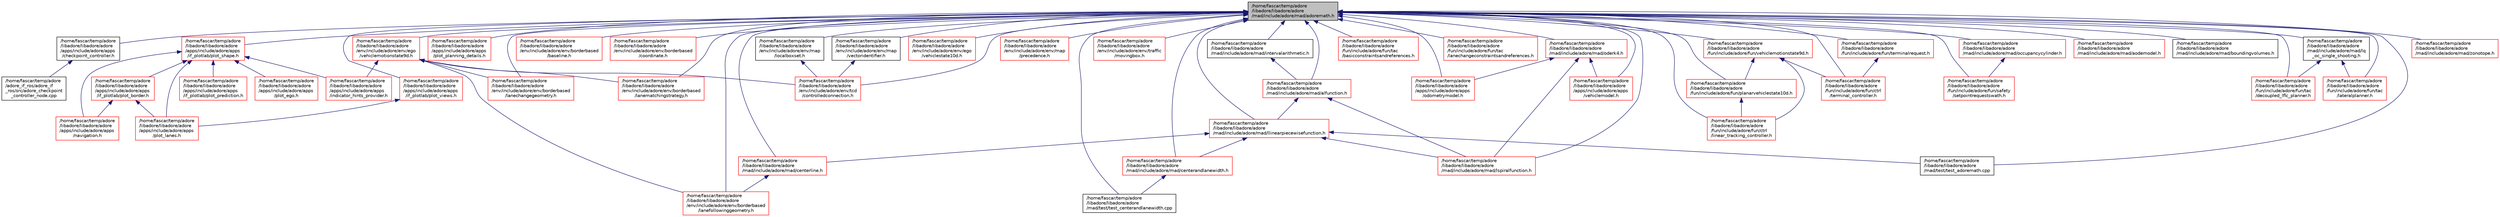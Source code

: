 digraph "/home/fascar/temp/adore/libadore/libadore/adore/mad/include/adore/mad/adoremath.h"
{
 // LATEX_PDF_SIZE
  edge [fontname="Helvetica",fontsize="10",labelfontname="Helvetica",labelfontsize="10"];
  node [fontname="Helvetica",fontsize="10",shape=record];
  Node1 [label="/home/fascar/temp/adore\l/libadore/libadore/adore\l/mad/include/adore/mad/adoremath.h",height=0.2,width=0.4,color="black", fillcolor="grey75", style="filled", fontcolor="black",tooltip=" "];
  Node1 -> Node2 [dir="back",color="midnightblue",fontsize="10",style="solid",fontname="Helvetica"];
  Node2 [label="/home/fascar/temp/adore\l/libadore/libadore/adore\l/apps/include/adore/apps\l/checkpoint_controller.h",height=0.2,width=0.4,color="black", fillcolor="white", style="filled",URL="$checkpoint__controller_8h.html",tooltip=" "];
  Node2 -> Node3 [dir="back",color="midnightblue",fontsize="10",style="solid",fontname="Helvetica"];
  Node3 [label="/home/fascar/temp/adore\l/adore_if_ros/adore_if\l_ros/src/adore_checkpoint\l_controller_node.cpp",height=0.2,width=0.4,color="black", fillcolor="white", style="filled",URL="$adore__checkpoint__controller__node_8cpp.html",tooltip=" "];
  Node1 -> Node4 [dir="back",color="midnightblue",fontsize="10",style="solid",fontname="Helvetica"];
  Node4 [label="/home/fascar/temp/adore\l/libadore/libadore/adore\l/apps/include/adore/apps\l/if_plotlab/plot_shape.h",height=0.2,width=0.4,color="red", fillcolor="white", style="filled",URL="$plot__shape_8h.html",tooltip=" "];
  Node4 -> Node5 [dir="back",color="midnightblue",fontsize="10",style="solid",fontname="Helvetica"];
  Node5 [label="/home/fascar/temp/adore\l/libadore/libadore/adore\l/apps/include/adore/apps\l/if_plotlab/plot_border.h",height=0.2,width=0.4,color="red", fillcolor="white", style="filled",URL="$plot__border_8h.html",tooltip=" "];
  Node5 -> Node8 [dir="back",color="midnightblue",fontsize="10",style="solid",fontname="Helvetica"];
  Node8 [label="/home/fascar/temp/adore\l/libadore/libadore/adore\l/apps/include/adore/apps\l/navigation.h",height=0.2,width=0.4,color="red", fillcolor="white", style="filled",URL="$navigation_8h.html",tooltip=" "];
  Node5 -> Node12 [dir="back",color="midnightblue",fontsize="10",style="solid",fontname="Helvetica"];
  Node12 [label="/home/fascar/temp/adore\l/libadore/libadore/adore\l/apps/include/adore/apps\l/plot_lanes.h",height=0.2,width=0.4,color="red", fillcolor="white", style="filled",URL="$plot__lanes_8h.html",tooltip=" "];
  Node4 -> Node16 [dir="back",color="midnightblue",fontsize="10",style="solid",fontname="Helvetica"];
  Node16 [label="/home/fascar/temp/adore\l/libadore/libadore/adore\l/apps/include/adore/apps\l/if_plotlab/plot_prediction.h",height=0.2,width=0.4,color="red", fillcolor="white", style="filled",URL="$plot__prediction_8h.html",tooltip=" "];
  Node4 -> Node25 [dir="back",color="midnightblue",fontsize="10",style="solid",fontname="Helvetica"];
  Node25 [label="/home/fascar/temp/adore\l/libadore/libadore/adore\l/apps/include/adore/apps\l/indicator_hints_provider.h",height=0.2,width=0.4,color="red", fillcolor="white", style="filled",URL="$indicator__hints__provider_8h.html",tooltip=" "];
  Node4 -> Node8 [dir="back",color="midnightblue",fontsize="10",style="solid",fontname="Helvetica"];
  Node4 -> Node27 [dir="back",color="midnightblue",fontsize="10",style="solid",fontname="Helvetica"];
  Node27 [label="/home/fascar/temp/adore\l/libadore/libadore/adore\l/apps/include/adore/apps\l/plot_ego.h",height=0.2,width=0.4,color="red", fillcolor="white", style="filled",URL="$plot__ego_8h.html",tooltip=" "];
  Node4 -> Node12 [dir="back",color="midnightblue",fontsize="10",style="solid",fontname="Helvetica"];
  Node1 -> Node37 [dir="back",color="midnightblue",fontsize="10",style="solid",fontname="Helvetica"];
  Node37 [label="/home/fascar/temp/adore\l/libadore/libadore/adore\l/apps/include/adore/apps\l/if_plotlab/plot_views.h",height=0.2,width=0.4,color="red", fillcolor="white", style="filled",URL="$if__plotlab_2plot__views_8h.html",tooltip=" "];
  Node37 -> Node12 [dir="back",color="midnightblue",fontsize="10",style="solid",fontname="Helvetica"];
  Node1 -> Node40 [dir="back",color="midnightblue",fontsize="10",style="solid",fontname="Helvetica"];
  Node40 [label="/home/fascar/temp/adore\l/libadore/libadore/adore\l/apps/include/adore/apps\l/odometrymodel.h",height=0.2,width=0.4,color="red", fillcolor="white", style="filled",URL="$odometrymodel_8h.html",tooltip=" "];
  Node1 -> Node42 [dir="back",color="midnightblue",fontsize="10",style="solid",fontname="Helvetica"];
  Node42 [label="/home/fascar/temp/adore\l/libadore/libadore/adore\l/apps/include/adore/apps\l/plot_planning_details.h",height=0.2,width=0.4,color="red", fillcolor="white", style="filled",URL="$plot__planning__details_8h.html",tooltip=" "];
  Node1 -> Node44 [dir="back",color="midnightblue",fontsize="10",style="solid",fontname="Helvetica"];
  Node44 [label="/home/fascar/temp/adore\l/libadore/libadore/adore\l/apps/include/adore/apps\l/vehiclemodel.h",height=0.2,width=0.4,color="red", fillcolor="white", style="filled",URL="$vehiclemodel_8h.html",tooltip=" "];
  Node1 -> Node46 [dir="back",color="midnightblue",fontsize="10",style="solid",fontname="Helvetica"];
  Node46 [label="/home/fascar/temp/adore\l/libadore/libadore/adore\l/env/include/adore/env/borderbased\l/baseline.h",height=0.2,width=0.4,color="red", fillcolor="white", style="filled",URL="$baseline_8h.html",tooltip=" "];
  Node1 -> Node52 [dir="back",color="midnightblue",fontsize="10",style="solid",fontname="Helvetica"];
  Node52 [label="/home/fascar/temp/adore\l/libadore/libadore/adore\l/env/include/adore/env/borderbased\l/coordinate.h",height=0.2,width=0.4,color="red", fillcolor="white", style="filled",URL="$libadore_2libadore_2adore_2env_2include_2adore_2env_2borderbased_2coordinate_8h.html",tooltip=" "];
  Node1 -> Node147 [dir="back",color="midnightblue",fontsize="10",style="solid",fontname="Helvetica"];
  Node147 [label="/home/fascar/temp/adore\l/libadore/libadore/adore\l/env/include/adore/env/borderbased\l/lanechangegeometry.h",height=0.2,width=0.4,color="red", fillcolor="white", style="filled",URL="$lanechangegeometry_8h.html",tooltip=" "];
  Node1 -> Node137 [dir="back",color="midnightblue",fontsize="10",style="solid",fontname="Helvetica"];
  Node137 [label="/home/fascar/temp/adore\l/libadore/libadore/adore\l/env/include/adore/env/borderbased\l/lanefollowinggeometry.h",height=0.2,width=0.4,color="red", fillcolor="white", style="filled",URL="$lanefollowinggeometry_8h.html",tooltip=" "];
  Node1 -> Node140 [dir="back",color="midnightblue",fontsize="10",style="solid",fontname="Helvetica"];
  Node140 [label="/home/fascar/temp/adore\l/libadore/libadore/adore\l/env/include/adore/env/borderbased\l/lanematchingstrategy.h",height=0.2,width=0.4,color="red", fillcolor="white", style="filled",URL="$lanematchingstrategy_8h.html",tooltip=" "];
  Node1 -> Node180 [dir="back",color="midnightblue",fontsize="10",style="solid",fontname="Helvetica"];
  Node180 [label="/home/fascar/temp/adore\l/libadore/libadore/adore\l/env/include/adore/env/ego\l/vehiclemotionstate9d.h",height=0.2,width=0.4,color="red", fillcolor="white", style="filled",URL="$env_2include_2adore_2env_2ego_2vehiclemotionstate9d_8h.html",tooltip=" "];
  Node180 -> Node25 [dir="back",color="midnightblue",fontsize="10",style="solid",fontname="Helvetica"];
  Node180 -> Node147 [dir="back",color="midnightblue",fontsize="10",style="solid",fontname="Helvetica"];
  Node180 -> Node137 [dir="back",color="midnightblue",fontsize="10",style="solid",fontname="Helvetica"];
  Node180 -> Node140 [dir="back",color="midnightblue",fontsize="10",style="solid",fontname="Helvetica"];
  Node180 -> Node181 [dir="back",color="midnightblue",fontsize="10",style="solid",fontname="Helvetica"];
  Node181 [label="/home/fascar/temp/adore\l/libadore/libadore/adore\l/env/include/adore/env/tcd\l/controlledconnection.h",height=0.2,width=0.4,color="red", fillcolor="white", style="filled",URL="$controlledconnection_8h.html",tooltip=" "];
  Node1 -> Node187 [dir="back",color="midnightblue",fontsize="10",style="solid",fontname="Helvetica"];
  Node187 [label="/home/fascar/temp/adore\l/libadore/libadore/adore\l/env/include/adore/env/ego\l/vehiclestate10d.h",height=0.2,width=0.4,color="red", fillcolor="white", style="filled",URL="$vehiclestate10d_8h.html",tooltip=" "];
  Node1 -> Node189 [dir="back",color="midnightblue",fontsize="10",style="solid",fontname="Helvetica"];
  Node189 [label="/home/fascar/temp/adore\l/libadore/libadore/adore\l/env/include/adore/env/map\l/localboxset.h",height=0.2,width=0.4,color="black", fillcolor="white", style="filled",URL="$localboxset_8h.html",tooltip=" "];
  Node189 -> Node181 [dir="back",color="midnightblue",fontsize="10",style="solid",fontname="Helvetica"];
  Node1 -> Node190 [dir="back",color="midnightblue",fontsize="10",style="solid",fontname="Helvetica"];
  Node190 [label="/home/fascar/temp/adore\l/libadore/libadore/adore\l/env/include/adore/env/map\l/precedence.h",height=0.2,width=0.4,color="red", fillcolor="white", style="filled",URL="$precedence_8h.html",tooltip=" "];
  Node1 -> Node192 [dir="back",color="midnightblue",fontsize="10",style="solid",fontname="Helvetica"];
  Node192 [label="/home/fascar/temp/adore\l/libadore/libadore/adore\l/env/include/adore/env/map\l/vectoridentifier.h",height=0.2,width=0.4,color="black", fillcolor="white", style="filled",URL="$vectoridentifier_8h.html",tooltip=" "];
  Node192 -> Node181 [dir="back",color="midnightblue",fontsize="10",style="solid",fontname="Helvetica"];
  Node1 -> Node181 [dir="back",color="midnightblue",fontsize="10",style="solid",fontname="Helvetica"];
  Node1 -> Node193 [dir="back",color="midnightblue",fontsize="10",style="solid",fontname="Helvetica"];
  Node193 [label="/home/fascar/temp/adore\l/libadore/libadore/adore\l/env/include/adore/env/traffic\l/movingbox.h",height=0.2,width=0.4,color="red", fillcolor="white", style="filled",URL="$movingbox_8h.html",tooltip=" "];
  Node1 -> Node200 [dir="back",color="midnightblue",fontsize="10",style="solid",fontname="Helvetica"];
  Node200 [label="/home/fascar/temp/adore\l/libadore/libadore/adore\l/fun/include/adore/fun/ctrl\l/linear_tracking_controller.h",height=0.2,width=0.4,color="red", fillcolor="white", style="filled",URL="$linear__tracking__controller_8h.html",tooltip=" "];
  Node1 -> Node202 [dir="back",color="midnightblue",fontsize="10",style="solid",fontname="Helvetica"];
  Node202 [label="/home/fascar/temp/adore\l/libadore/libadore/adore\l/fun/include/adore/fun/ctrl\l/terminal_controller.h",height=0.2,width=0.4,color="red", fillcolor="white", style="filled",URL="$terminal__controller_8h.html",tooltip=" "];
  Node1 -> Node203 [dir="back",color="midnightblue",fontsize="10",style="solid",fontname="Helvetica"];
  Node203 [label="/home/fascar/temp/adore\l/libadore/libadore/adore\l/fun/include/adore/fun/planarvehiclestate10d.h",height=0.2,width=0.4,color="red", fillcolor="white", style="filled",URL="$planarvehiclestate10d_8h.html",tooltip=" "];
  Node203 -> Node200 [dir="back",color="midnightblue",fontsize="10",style="solid",fontname="Helvetica"];
  Node1 -> Node228 [dir="back",color="midnightblue",fontsize="10",style="solid",fontname="Helvetica"];
  Node228 [label="/home/fascar/temp/adore\l/libadore/libadore/adore\l/fun/include/adore/fun/safety\l/setpointrequestswath.h",height=0.2,width=0.4,color="red", fillcolor="white", style="filled",URL="$setpointrequestswath_8h.html",tooltip=" "];
  Node1 -> Node245 [dir="back",color="midnightblue",fontsize="10",style="solid",fontname="Helvetica"];
  Node245 [label="/home/fascar/temp/adore\l/libadore/libadore/adore\l/fun/include/adore/fun/tac\l/basicconstraintsandreferences.h",height=0.2,width=0.4,color="red", fillcolor="white", style="filled",URL="$basicconstraintsandreferences_8h.html",tooltip=" "];
  Node1 -> Node233 [dir="back",color="midnightblue",fontsize="10",style="solid",fontname="Helvetica"];
  Node233 [label="/home/fascar/temp/adore\l/libadore/libadore/adore\l/fun/include/adore/fun/tac\l/decoupled_lflc_planner.h",height=0.2,width=0.4,color="red", fillcolor="white", style="filled",URL="$decoupled__lflc__planner_8h.html",tooltip=" "];
  Node1 -> Node246 [dir="back",color="midnightblue",fontsize="10",style="solid",fontname="Helvetica"];
  Node246 [label="/home/fascar/temp/adore\l/libadore/libadore/adore\l/fun/include/adore/fun/tac\l/lanechangeconstraintsandreferences.h",height=0.2,width=0.4,color="red", fillcolor="white", style="filled",URL="$lanechangeconstraintsandreferences_8h.html",tooltip=" "];
  Node1 -> Node244 [dir="back",color="midnightblue",fontsize="10",style="solid",fontname="Helvetica"];
  Node244 [label="/home/fascar/temp/adore\l/libadore/libadore/adore\l/fun/include/adore/fun/tac\l/lateralplanner.h",height=0.2,width=0.4,color="red", fillcolor="white", style="filled",URL="$lateralplanner_8h.html",tooltip=" "];
  Node1 -> Node255 [dir="back",color="midnightblue",fontsize="10",style="solid",fontname="Helvetica"];
  Node255 [label="/home/fascar/temp/adore\l/libadore/libadore/adore\l/fun/include/adore/fun/terminalrequest.h",height=0.2,width=0.4,color="red", fillcolor="white", style="filled",URL="$terminalrequest_8h.html",tooltip=" "];
  Node255 -> Node202 [dir="back",color="midnightblue",fontsize="10",style="solid",fontname="Helvetica"];
  Node1 -> Node256 [dir="back",color="midnightblue",fontsize="10",style="solid",fontname="Helvetica"];
  Node256 [label="/home/fascar/temp/adore\l/libadore/libadore/adore\l/fun/include/adore/fun/vehiclemotionstate9d.h",height=0.2,width=0.4,color="red", fillcolor="white", style="filled",URL="$fun_2include_2adore_2fun_2vehiclemotionstate9d_8h.html",tooltip=" "];
  Node256 -> Node200 [dir="back",color="midnightblue",fontsize="10",style="solid",fontname="Helvetica"];
  Node256 -> Node202 [dir="back",color="midnightblue",fontsize="10",style="solid",fontname="Helvetica"];
  Node256 -> Node203 [dir="back",color="midnightblue",fontsize="10",style="solid",fontname="Helvetica"];
  Node1 -> Node257 [dir="back",color="midnightblue",fontsize="10",style="solid",fontname="Helvetica"];
  Node257 [label="/home/fascar/temp/adore\l/libadore/libadore/adore\l/mad/include/adore/mad/alfunction.h",height=0.2,width=0.4,color="red", fillcolor="white", style="filled",URL="$alfunction_8h.html",tooltip=" "];
  Node257 -> Node267 [dir="back",color="midnightblue",fontsize="10",style="solid",fontname="Helvetica"];
  Node267 [label="/home/fascar/temp/adore\l/libadore/libadore/adore\l/mad/include/adore/mad/llinearpiecewisefunction.h",height=0.2,width=0.4,color="red", fillcolor="white", style="filled",URL="$llinearpiecewisefunction_8h.html",tooltip=" "];
  Node267 -> Node270 [dir="back",color="midnightblue",fontsize="10",style="solid",fontname="Helvetica"];
  Node270 [label="/home/fascar/temp/adore\l/libadore/libadore/adore\l/mad/include/adore/mad/centerandlanewidth.h",height=0.2,width=0.4,color="red", fillcolor="white", style="filled",URL="$centerandlanewidth_8h.html",tooltip=" "];
  Node270 -> Node271 [dir="back",color="midnightblue",fontsize="10",style="solid",fontname="Helvetica"];
  Node271 [label="/home/fascar/temp/adore\l/libadore/libadore/adore\l/mad/test/test_centerandlanewidth.cpp",height=0.2,width=0.4,color="black", fillcolor="white", style="filled",URL="$test__centerandlanewidth_8cpp.html",tooltip=" "];
  Node267 -> Node272 [dir="back",color="midnightblue",fontsize="10",style="solid",fontname="Helvetica"];
  Node272 [label="/home/fascar/temp/adore\l/libadore/libadore/adore\l/mad/include/adore/mad/centerline.h",height=0.2,width=0.4,color="red", fillcolor="white", style="filled",URL="$centerline_8h.html",tooltip=" "];
  Node272 -> Node137 [dir="back",color="midnightblue",fontsize="10",style="solid",fontname="Helvetica"];
  Node267 -> Node266 [dir="back",color="midnightblue",fontsize="10",style="solid",fontname="Helvetica"];
  Node266 [label="/home/fascar/temp/adore\l/libadore/libadore/adore\l/mad/include/adore/mad/lspiralfunction.h",height=0.2,width=0.4,color="red", fillcolor="white", style="filled",URL="$lspiralfunction_8h.html",tooltip=" "];
  Node267 -> Node278 [dir="back",color="midnightblue",fontsize="10",style="solid",fontname="Helvetica"];
  Node278 [label="/home/fascar/temp/adore\l/libadore/libadore/adore\l/mad/test/test_adoremath.cpp",height=0.2,width=0.4,color="black", fillcolor="white", style="filled",URL="$test__adoremath_8cpp.html",tooltip=" "];
  Node257 -> Node266 [dir="back",color="midnightblue",fontsize="10",style="solid",fontname="Helvetica"];
  Node1 -> Node284 [dir="back",color="midnightblue",fontsize="10",style="solid",fontname="Helvetica"];
  Node284 [label="/home/fascar/temp/adore\l/libadore/libadore/adore\l/mad/include/adore/mad/aodemodel.h",height=0.2,width=0.4,color="red", fillcolor="white", style="filled",URL="$aodemodel_8h.html",tooltip=" "];
  Node1 -> Node289 [dir="back",color="midnightblue",fontsize="10",style="solid",fontname="Helvetica"];
  Node289 [label="/home/fascar/temp/adore\l/libadore/libadore/adore\l/mad/include/adore/mad/boundingvolumes.h",height=0.2,width=0.4,color="black", fillcolor="white", style="filled",URL="$boundingvolumes_8h.html",tooltip=" "];
  Node1 -> Node270 [dir="back",color="midnightblue",fontsize="10",style="solid",fontname="Helvetica"];
  Node1 -> Node272 [dir="back",color="midnightblue",fontsize="10",style="solid",fontname="Helvetica"];
  Node1 -> Node290 [dir="back",color="midnightblue",fontsize="10",style="solid",fontname="Helvetica"];
  Node290 [label="/home/fascar/temp/adore\l/libadore/libadore/adore\l/mad/include/adore/mad/intervalarithmetic.h",height=0.2,width=0.4,color="black", fillcolor="white", style="filled",URL="$intervalarithmetic_8h.html",tooltip=" "];
  Node290 -> Node257 [dir="back",color="midnightblue",fontsize="10",style="solid",fontname="Helvetica"];
  Node1 -> Node267 [dir="back",color="midnightblue",fontsize="10",style="solid",fontname="Helvetica"];
  Node1 -> Node261 [dir="back",color="midnightblue",fontsize="10",style="solid",fontname="Helvetica"];
  Node261 [label="/home/fascar/temp/adore\l/libadore/libadore/adore\l/mad/include/adore/mad/lq\l_oc_single_shooting.h",height=0.2,width=0.4,color="black", fillcolor="white", style="filled",URL="$lq__oc__single__shooting_8h.html",tooltip=" "];
  Node261 -> Node233 [dir="back",color="midnightblue",fontsize="10",style="solid",fontname="Helvetica"];
  Node261 -> Node244 [dir="back",color="midnightblue",fontsize="10",style="solid",fontname="Helvetica"];
  Node1 -> Node266 [dir="back",color="midnightblue",fontsize="10",style="solid",fontname="Helvetica"];
  Node1 -> Node291 [dir="back",color="midnightblue",fontsize="10",style="solid",fontname="Helvetica"];
  Node291 [label="/home/fascar/temp/adore\l/libadore/libadore/adore\l/mad/include/adore/mad/occupancycylinder.h",height=0.2,width=0.4,color="red", fillcolor="white", style="filled",URL="$occupancycylinder_8h.html",tooltip=" "];
  Node291 -> Node228 [dir="back",color="midnightblue",fontsize="10",style="solid",fontname="Helvetica"];
  Node1 -> Node288 [dir="back",color="midnightblue",fontsize="10",style="solid",fontname="Helvetica"];
  Node288 [label="/home/fascar/temp/adore\l/libadore/libadore/adore\l/mad/include/adore/mad/oderk4.h",height=0.2,width=0.4,color="red", fillcolor="white", style="filled",URL="$oderk4_8h.html",tooltip=" "];
  Node288 -> Node40 [dir="back",color="midnightblue",fontsize="10",style="solid",fontname="Helvetica"];
  Node288 -> Node44 [dir="back",color="midnightblue",fontsize="10",style="solid",fontname="Helvetica"];
  Node288 -> Node266 [dir="back",color="midnightblue",fontsize="10",style="solid",fontname="Helvetica"];
  Node1 -> Node295 [dir="back",color="midnightblue",fontsize="10",style="solid",fontname="Helvetica"];
  Node295 [label="/home/fascar/temp/adore\l/libadore/libadore/adore\l/mad/include/adore/mad/zonotope.h",height=0.2,width=0.4,color="red", fillcolor="white", style="filled",URL="$zonotope_8h.html",tooltip=" "];
  Node1 -> Node278 [dir="back",color="midnightblue",fontsize="10",style="solid",fontname="Helvetica"];
  Node1 -> Node271 [dir="back",color="midnightblue",fontsize="10",style="solid",fontname="Helvetica"];
}
